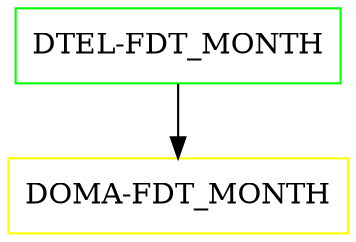 digraph G {
  "DTEL-FDT_MONTH" [shape=box,color=green];
  "DOMA-FDT_MONTH" [shape=box,color=yellow,URL="./DOMA_FDT_MONTH.html"];
  "DTEL-FDT_MONTH" -> "DOMA-FDT_MONTH";
}
